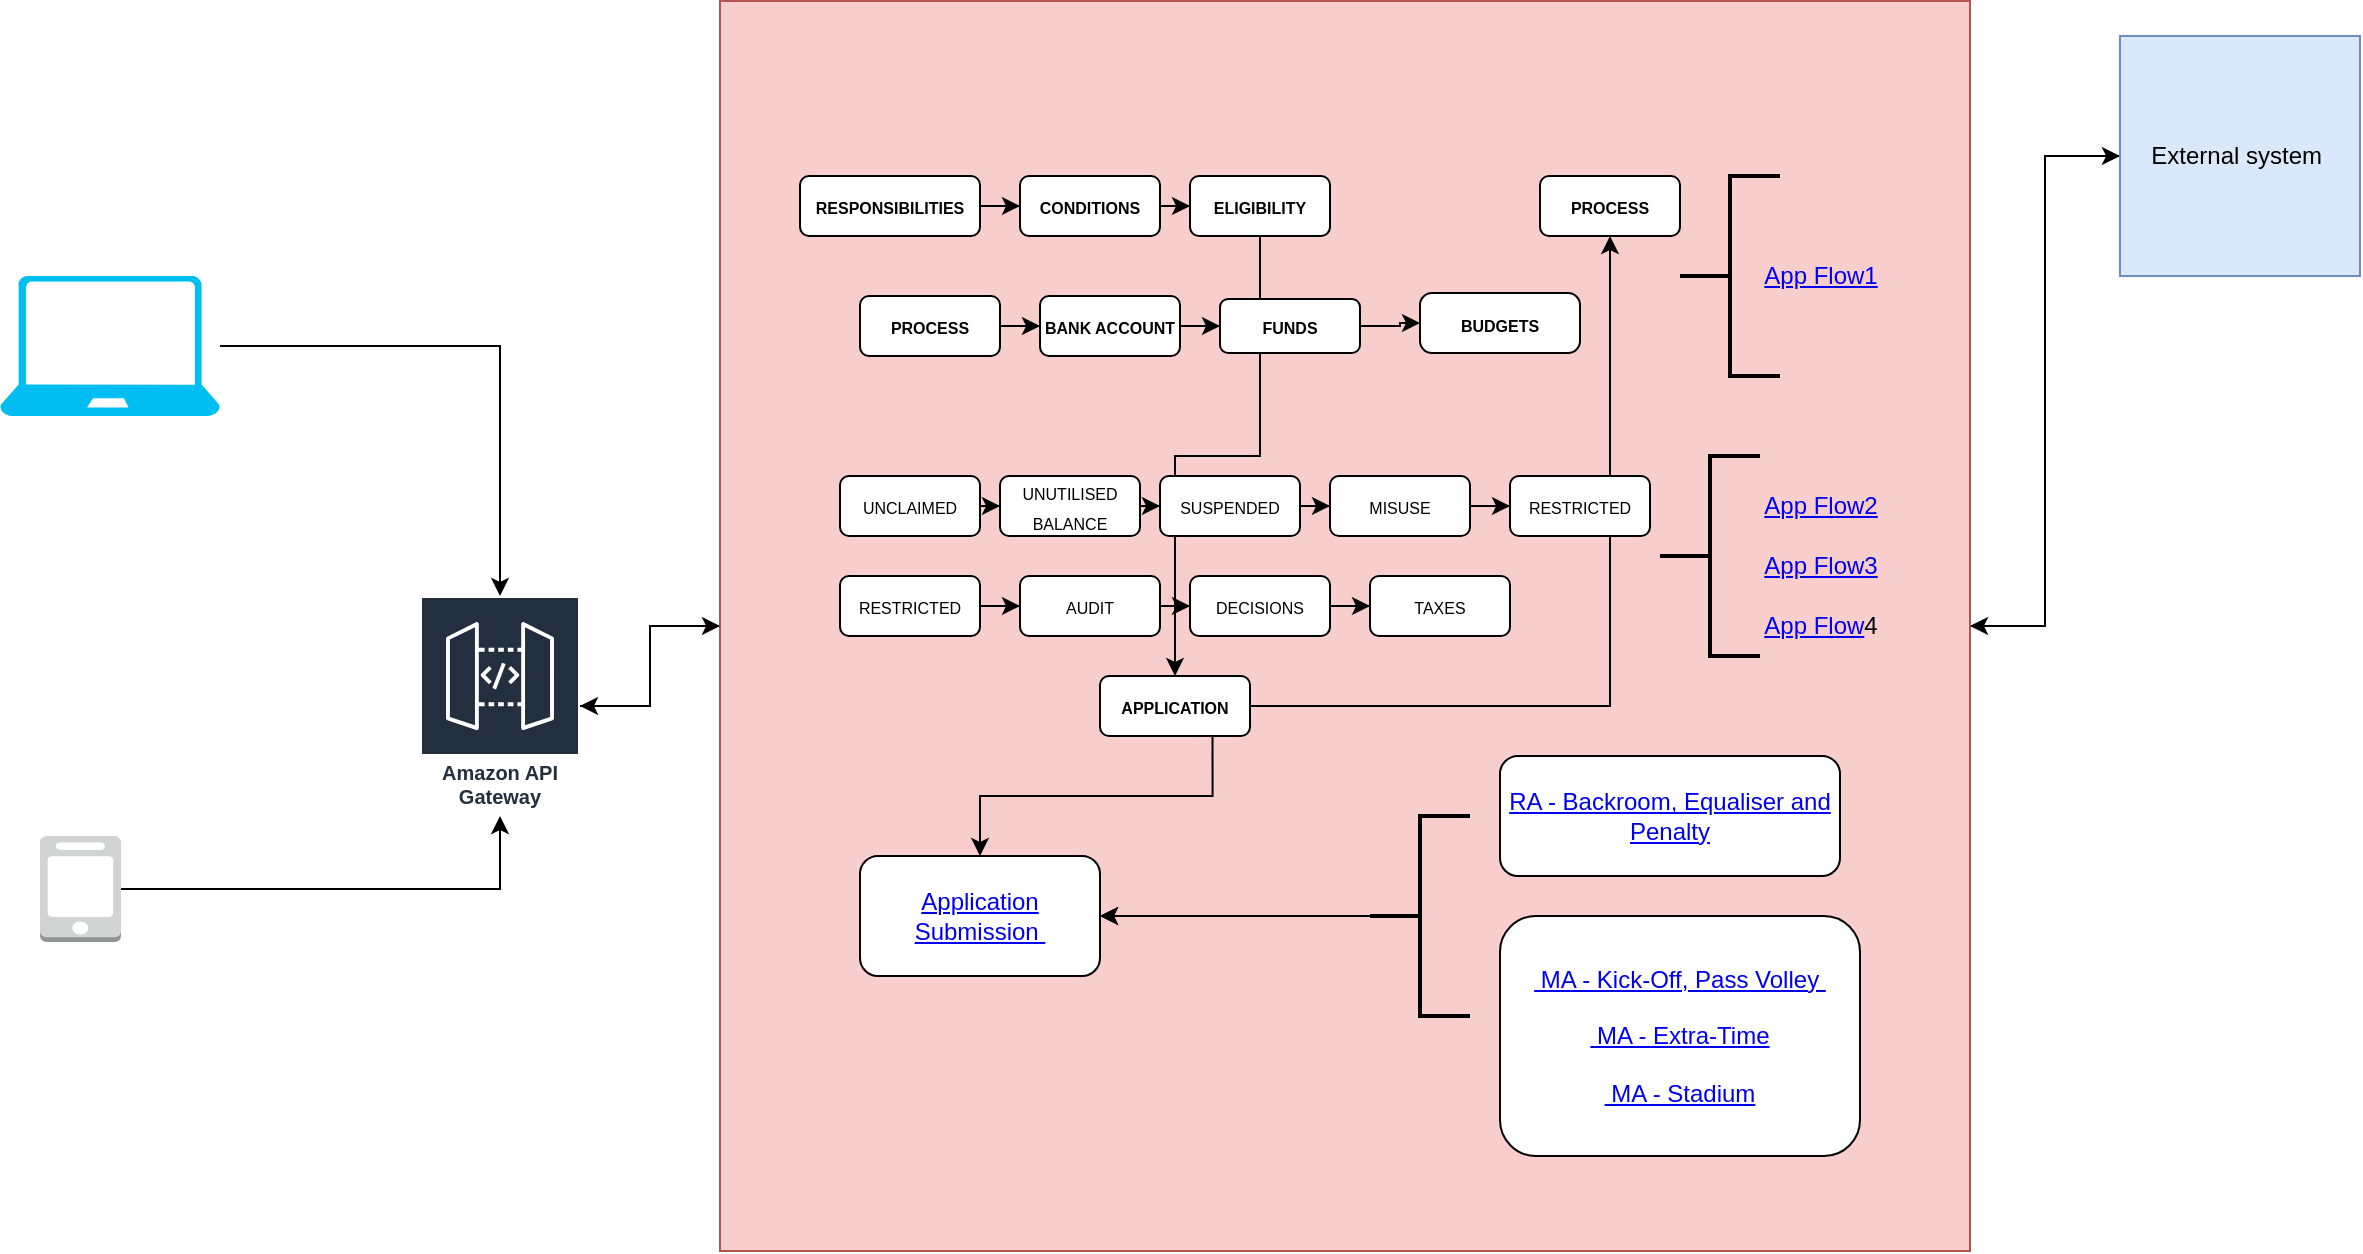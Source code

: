 <mxfile version="21.6.6" type="github">
  <diagram id="GSaXNA42wL7wWPPlso_6" name="Page-2">
    <mxGraphModel dx="2840" dy="1087" grid="1" gridSize="10" guides="1" tooltips="1" connect="1" arrows="1" fold="1" page="1" pageScale="1" pageWidth="850" pageHeight="1100" math="0" shadow="0">
      <root>
        <mxCell id="0" />
        <mxCell id="1" parent="0" />
        <mxCell id="zUV99RypPYIHrfg9l5o8-115" style="edgeStyle=orthogonalEdgeStyle;rounded=0;orthogonalLoop=1;jettySize=auto;html=1;" edge="1" parent="1" source="zUV99RypPYIHrfg9l5o8-1" target="zUV99RypPYIHrfg9l5o8-109">
          <mxGeometry relative="1" as="geometry" />
        </mxCell>
        <mxCell id="zUV99RypPYIHrfg9l5o8-1" value="" style="outlineConnect=0;dashed=0;verticalLabelPosition=bottom;verticalAlign=top;align=center;html=1;shape=mxgraph.aws3.mobile_client;fillColor=#D2D3D3;gradientColor=none;" vertex="1" parent="1">
          <mxGeometry x="-240" y="650" width="40.5" height="53" as="geometry" />
        </mxCell>
        <mxCell id="zUV99RypPYIHrfg9l5o8-114" style="edgeStyle=orthogonalEdgeStyle;rounded=0;orthogonalLoop=1;jettySize=auto;html=1;" edge="1" parent="1" source="zUV99RypPYIHrfg9l5o8-3" target="zUV99RypPYIHrfg9l5o8-109">
          <mxGeometry relative="1" as="geometry" />
        </mxCell>
        <mxCell id="zUV99RypPYIHrfg9l5o8-3" value="" style="verticalLabelPosition=bottom;html=1;verticalAlign=top;align=center;strokeColor=none;fillColor=#00BEF2;shape=mxgraph.azure.laptop;pointerEvents=1;" vertex="1" parent="1">
          <mxGeometry x="-260" y="370" width="110" height="70" as="geometry" />
        </mxCell>
        <mxCell id="zUV99RypPYIHrfg9l5o8-117" value="" style="edgeStyle=orthogonalEdgeStyle;rounded=0;orthogonalLoop=1;jettySize=auto;html=1;" edge="1" parent="1" source="zUV99RypPYIHrfg9l5o8-4" target="zUV99RypPYIHrfg9l5o8-105">
          <mxGeometry relative="1" as="geometry" />
        </mxCell>
        <mxCell id="zUV99RypPYIHrfg9l5o8-122" style="edgeStyle=orthogonalEdgeStyle;rounded=0;orthogonalLoop=1;jettySize=auto;html=1;" edge="1" parent="1" source="zUV99RypPYIHrfg9l5o8-4" target="zUV99RypPYIHrfg9l5o8-109">
          <mxGeometry relative="1" as="geometry" />
        </mxCell>
        <mxCell id="zUV99RypPYIHrfg9l5o8-4" value="" style="whiteSpace=wrap;html=1;aspect=fixed;fillColor=#f8cecc;strokeColor=#b85450;" vertex="1" parent="1">
          <mxGeometry x="100" y="232.5" width="625" height="625" as="geometry" />
        </mxCell>
        <mxCell id="zUV99RypPYIHrfg9l5o8-31" value="" style="edgeStyle=orthogonalEdgeStyle;rounded=0;orthogonalLoop=1;jettySize=auto;html=1;" edge="1" parent="1" source="zUV99RypPYIHrfg9l5o8-17" target="zUV99RypPYIHrfg9l5o8-18">
          <mxGeometry relative="1" as="geometry" />
        </mxCell>
        <mxCell id="zUV99RypPYIHrfg9l5o8-17" value="&lt;font style=&quot;font-size: 8px;&quot;&gt;&lt;b&gt;RESPONSIBILITIES&lt;/b&gt;&lt;/font&gt;&lt;span id=&quot;docs-internal-guid-bd438cca-7fff-9b67-0e17-3446350c4fec&quot;&gt;&lt;/span&gt;&lt;span id=&quot;docs-internal-guid-bd438cca-7fff-9b67-0e17-3446350c4fec&quot;&gt;&lt;/span&gt;&lt;span id=&quot;docs-internal-guid-bd438cca-7fff-9b67-0e17-3446350c4fec&quot;&gt;&lt;/span&gt;&lt;span id=&quot;docs-internal-guid-bd438cca-7fff-9b67-0e17-3446350c4fec&quot;&gt;&lt;/span&gt;&lt;span id=&quot;docs-internal-guid-bd438cca-7fff-9b67-0e17-3446350c4fec&quot;&gt;&lt;/span&gt;&lt;span id=&quot;docs-internal-guid-bd438cca-7fff-9b67-0e17-3446350c4fec&quot;&gt;&lt;/span&gt;" style="rounded=1;whiteSpace=wrap;html=1;" vertex="1" parent="1">
          <mxGeometry x="140" y="320" width="90" height="30" as="geometry" />
        </mxCell>
        <mxCell id="zUV99RypPYIHrfg9l5o8-32" value="" style="edgeStyle=orthogonalEdgeStyle;rounded=0;orthogonalLoop=1;jettySize=auto;html=1;" edge="1" parent="1" source="zUV99RypPYIHrfg9l5o8-18" target="zUV99RypPYIHrfg9l5o8-21">
          <mxGeometry relative="1" as="geometry" />
        </mxCell>
        <mxCell id="zUV99RypPYIHrfg9l5o8-18" value="&lt;font style=&quot;font-size: 8px;&quot;&gt;&lt;b&gt;CONDITIONS&lt;/b&gt;&lt;/font&gt;" style="rounded=1;whiteSpace=wrap;html=1;" vertex="1" parent="1">
          <mxGeometry x="250" y="320" width="70" height="30" as="geometry" />
        </mxCell>
        <mxCell id="zUV99RypPYIHrfg9l5o8-34" value="" style="edgeStyle=orthogonalEdgeStyle;rounded=0;orthogonalLoop=1;jettySize=auto;html=1;" edge="1" parent="1" source="zUV99RypPYIHrfg9l5o8-19" target="zUV99RypPYIHrfg9l5o8-20">
          <mxGeometry relative="1" as="geometry" />
        </mxCell>
        <mxCell id="zUV99RypPYIHrfg9l5o8-98" style="edgeStyle=orthogonalEdgeStyle;rounded=0;orthogonalLoop=1;jettySize=auto;html=1;exitX=0.75;exitY=1;exitDx=0;exitDy=0;" edge="1" parent="1" source="zUV99RypPYIHrfg9l5o8-19" target="zUV99RypPYIHrfg9l5o8-94">
          <mxGeometry relative="1" as="geometry" />
        </mxCell>
        <mxCell id="zUV99RypPYIHrfg9l5o8-19" value="&lt;font style=&quot;font-size: 8px;&quot;&gt;&lt;b&gt;APPLICATION&lt;/b&gt;&lt;/font&gt;" style="rounded=1;whiteSpace=wrap;html=1;" vertex="1" parent="1">
          <mxGeometry x="290" y="570" width="75" height="30" as="geometry" />
        </mxCell>
        <mxCell id="zUV99RypPYIHrfg9l5o8-20" value="&lt;font style=&quot;font-size: 8px;&quot;&gt;&lt;b&gt;PROCESS&lt;/b&gt;&lt;/font&gt;" style="rounded=1;whiteSpace=wrap;html=1;" vertex="1" parent="1">
          <mxGeometry x="510" y="320" width="70" height="30" as="geometry" />
        </mxCell>
        <mxCell id="zUV99RypPYIHrfg9l5o8-33" value="" style="edgeStyle=orthogonalEdgeStyle;rounded=0;orthogonalLoop=1;jettySize=auto;html=1;" edge="1" parent="1" source="zUV99RypPYIHrfg9l5o8-21" target="zUV99RypPYIHrfg9l5o8-19">
          <mxGeometry relative="1" as="geometry" />
        </mxCell>
        <mxCell id="zUV99RypPYIHrfg9l5o8-21" value="&lt;font style=&quot;font-size: 8px;&quot;&gt;&lt;b&gt;ELIGIBILITY&lt;/b&gt;&lt;/font&gt;" style="rounded=1;whiteSpace=wrap;html=1;" vertex="1" parent="1">
          <mxGeometry x="335" y="320" width="70" height="30" as="geometry" />
        </mxCell>
        <mxCell id="zUV99RypPYIHrfg9l5o8-22" style="edgeStyle=orthogonalEdgeStyle;rounded=0;orthogonalLoop=1;jettySize=auto;html=1;exitX=0.5;exitY=1;exitDx=0;exitDy=0;" edge="1" parent="1" source="zUV99RypPYIHrfg9l5o8-18" target="zUV99RypPYIHrfg9l5o8-18">
          <mxGeometry relative="1" as="geometry" />
        </mxCell>
        <mxCell id="zUV99RypPYIHrfg9l5o8-41" value="" style="edgeStyle=orthogonalEdgeStyle;rounded=0;orthogonalLoop=1;jettySize=auto;html=1;" edge="1" parent="1" source="zUV99RypPYIHrfg9l5o8-23" target="zUV99RypPYIHrfg9l5o8-25">
          <mxGeometry relative="1" as="geometry" />
        </mxCell>
        <mxCell id="zUV99RypPYIHrfg9l5o8-23" value="&lt;font style=&quot;font-size: 8px;&quot;&gt;&lt;b&gt;FUNDS&lt;/b&gt;&lt;/font&gt;" style="rounded=1;whiteSpace=wrap;html=1;" vertex="1" parent="1">
          <mxGeometry x="350" y="381.5" width="70" height="27" as="geometry" />
        </mxCell>
        <mxCell id="zUV99RypPYIHrfg9l5o8-39" value="" style="edgeStyle=orthogonalEdgeStyle;rounded=0;orthogonalLoop=1;jettySize=auto;html=1;" edge="1" parent="1" source="zUV99RypPYIHrfg9l5o8-24" target="zUV99RypPYIHrfg9l5o8-26">
          <mxGeometry relative="1" as="geometry" />
        </mxCell>
        <mxCell id="zUV99RypPYIHrfg9l5o8-24" value="&lt;font style=&quot;font-size: 8px;&quot;&gt;&lt;b&gt;PROCESS&lt;/b&gt;&lt;/font&gt;" style="rounded=1;whiteSpace=wrap;html=1;" vertex="1" parent="1">
          <mxGeometry x="170" y="380" width="70" height="30" as="geometry" />
        </mxCell>
        <mxCell id="zUV99RypPYIHrfg9l5o8-25" value="&lt;font style=&quot;font-size: 8px;&quot;&gt;&lt;b&gt;BUDGETS&lt;/b&gt;&lt;/font&gt;" style="rounded=1;whiteSpace=wrap;html=1;arcSize=20;" vertex="1" parent="1">
          <mxGeometry x="450" y="378.5" width="80" height="30" as="geometry" />
        </mxCell>
        <mxCell id="zUV99RypPYIHrfg9l5o8-40" value="" style="edgeStyle=orthogonalEdgeStyle;rounded=0;orthogonalLoop=1;jettySize=auto;html=1;" edge="1" parent="1" source="zUV99RypPYIHrfg9l5o8-26" target="zUV99RypPYIHrfg9l5o8-23">
          <mxGeometry relative="1" as="geometry" />
        </mxCell>
        <mxCell id="zUV99RypPYIHrfg9l5o8-26" value="&lt;font style=&quot;font-size: 8px;&quot;&gt;&lt;b&gt;BANK ACCOUNT&lt;/b&gt;&lt;/font&gt;" style="rounded=1;whiteSpace=wrap;html=1;" vertex="1" parent="1">
          <mxGeometry x="260" y="380" width="70" height="30" as="geometry" />
        </mxCell>
        <mxCell id="zUV99RypPYIHrfg9l5o8-42" value="" style="strokeWidth=2;html=1;shape=mxgraph.flowchart.annotation_2;align=left;labelPosition=right;pointerEvents=1;direction=east;" vertex="1" parent="1">
          <mxGeometry x="580" y="320" width="50" height="100" as="geometry" />
        </mxCell>
        <mxCell id="zUV99RypPYIHrfg9l5o8-44" value="&lt;a href=&quot;https://drive.google.com/file/d/1oduVAcMbusg9stKOJ1IKLAgPo_JSWriB/view?usp=sharing&quot;&gt;App&amp;nbsp;Flow1&lt;/a&gt;" style="text;html=1;align=center;verticalAlign=middle;resizable=0;points=[];autosize=1;strokeColor=none;fillColor=none;" vertex="1" parent="1">
          <mxGeometry x="610" y="355" width="80" height="30" as="geometry" />
        </mxCell>
        <mxCell id="zUV99RypPYIHrfg9l5o8-61" value="" style="edgeStyle=orthogonalEdgeStyle;rounded=0;orthogonalLoop=1;jettySize=auto;html=1;" edge="1" parent="1" source="zUV99RypPYIHrfg9l5o8-57" target="zUV99RypPYIHrfg9l5o8-58">
          <mxGeometry relative="1" as="geometry" />
        </mxCell>
        <mxCell id="zUV99RypPYIHrfg9l5o8-57" value="&lt;font style=&quot;font-size: 8px;&quot;&gt;UNCLAIMED&lt;/font&gt;" style="rounded=1;whiteSpace=wrap;html=1;" vertex="1" parent="1">
          <mxGeometry x="160" y="470" width="70" height="30" as="geometry" />
        </mxCell>
        <mxCell id="zUV99RypPYIHrfg9l5o8-75" value="" style="edgeStyle=orthogonalEdgeStyle;rounded=0;orthogonalLoop=1;jettySize=auto;html=1;" edge="1" parent="1" source="zUV99RypPYIHrfg9l5o8-58" target="zUV99RypPYIHrfg9l5o8-65">
          <mxGeometry relative="1" as="geometry" />
        </mxCell>
        <mxCell id="zUV99RypPYIHrfg9l5o8-58" value="&lt;font style=&quot;font-size: 8px;&quot;&gt;UNUTILISED BALANCE&lt;/font&gt;" style="rounded=1;whiteSpace=wrap;html=1;" vertex="1" parent="1">
          <mxGeometry x="240" y="470" width="70" height="30" as="geometry" />
        </mxCell>
        <mxCell id="zUV99RypPYIHrfg9l5o8-86" value="" style="edgeStyle=orthogonalEdgeStyle;rounded=0;orthogonalLoop=1;jettySize=auto;html=1;" edge="1" parent="1" source="zUV99RypPYIHrfg9l5o8-63" target="zUV99RypPYIHrfg9l5o8-66">
          <mxGeometry relative="1" as="geometry" />
        </mxCell>
        <mxCell id="zUV99RypPYIHrfg9l5o8-63" value="&lt;font style=&quot;font-size: 8px;&quot;&gt;AUDIT&lt;/font&gt;" style="rounded=1;whiteSpace=wrap;html=1;" vertex="1" parent="1">
          <mxGeometry x="250" y="520" width="70" height="30" as="geometry" />
        </mxCell>
        <mxCell id="zUV99RypPYIHrfg9l5o8-64" value="&lt;font style=&quot;font-size: 8px;&quot;&gt;RESTRICTED&lt;/font&gt;" style="rounded=1;whiteSpace=wrap;html=1;" vertex="1" parent="1">
          <mxGeometry x="495" y="470" width="70" height="30" as="geometry" />
        </mxCell>
        <mxCell id="zUV99RypPYIHrfg9l5o8-76" value="" style="edgeStyle=orthogonalEdgeStyle;rounded=0;orthogonalLoop=1;jettySize=auto;html=1;" edge="1" parent="1" source="zUV99RypPYIHrfg9l5o8-65" target="zUV99RypPYIHrfg9l5o8-67">
          <mxGeometry relative="1" as="geometry" />
        </mxCell>
        <mxCell id="zUV99RypPYIHrfg9l5o8-65" value="&lt;font style=&quot;font-size: 8px;&quot;&gt;SUSPENDED&lt;/font&gt;" style="rounded=1;whiteSpace=wrap;html=1;" vertex="1" parent="1">
          <mxGeometry x="320" y="470" width="70" height="30" as="geometry" />
        </mxCell>
        <mxCell id="zUV99RypPYIHrfg9l5o8-66" value="&lt;font style=&quot;font-size: 8px;&quot;&gt;DECISIONS&lt;/font&gt;" style="rounded=1;whiteSpace=wrap;html=1;" vertex="1" parent="1">
          <mxGeometry x="335" y="520" width="70" height="30" as="geometry" />
        </mxCell>
        <mxCell id="zUV99RypPYIHrfg9l5o8-77" value="" style="edgeStyle=orthogonalEdgeStyle;rounded=0;orthogonalLoop=1;jettySize=auto;html=1;" edge="1" parent="1" source="zUV99RypPYIHrfg9l5o8-67" target="zUV99RypPYIHrfg9l5o8-64">
          <mxGeometry relative="1" as="geometry" />
        </mxCell>
        <mxCell id="zUV99RypPYIHrfg9l5o8-67" value="&lt;font style=&quot;font-size: 8px;&quot;&gt;MISUSE&lt;/font&gt;" style="rounded=1;whiteSpace=wrap;html=1;" vertex="1" parent="1">
          <mxGeometry x="405" y="470" width="70" height="30" as="geometry" />
        </mxCell>
        <mxCell id="zUV99RypPYIHrfg9l5o8-83" value="" style="edgeStyle=orthogonalEdgeStyle;rounded=0;orthogonalLoop=1;jettySize=auto;html=1;" edge="1" parent="1" source="zUV99RypPYIHrfg9l5o8-82" target="zUV99RypPYIHrfg9l5o8-63">
          <mxGeometry relative="1" as="geometry" />
        </mxCell>
        <mxCell id="zUV99RypPYIHrfg9l5o8-82" value="&lt;font style=&quot;font-size: 8px;&quot;&gt;RESTRICTED&lt;/font&gt;" style="rounded=1;whiteSpace=wrap;html=1;" vertex="1" parent="1">
          <mxGeometry x="160" y="520" width="70" height="30" as="geometry" />
        </mxCell>
        <mxCell id="zUV99RypPYIHrfg9l5o8-88" value="" style="edgeStyle=orthogonalEdgeStyle;rounded=0;orthogonalLoop=1;jettySize=auto;html=1;" edge="1" parent="1" source="zUV99RypPYIHrfg9l5o8-66" target="zUV99RypPYIHrfg9l5o8-62">
          <mxGeometry relative="1" as="geometry">
            <mxPoint x="405" y="535" as="sourcePoint" />
            <mxPoint x="490" y="500" as="targetPoint" />
          </mxGeometry>
        </mxCell>
        <mxCell id="zUV99RypPYIHrfg9l5o8-62" value="&lt;font style=&quot;font-size: 8px;&quot;&gt;TAXES&lt;/font&gt;" style="rounded=1;whiteSpace=wrap;html=1;" vertex="1" parent="1">
          <mxGeometry x="425" y="520" width="70" height="30" as="geometry" />
        </mxCell>
        <mxCell id="zUV99RypPYIHrfg9l5o8-90" value="" style="strokeWidth=2;html=1;shape=mxgraph.flowchart.annotation_2;align=left;labelPosition=right;pointerEvents=1;direction=east;" vertex="1" parent="1">
          <mxGeometry x="570" y="460" width="50" height="100" as="geometry" />
        </mxCell>
        <mxCell id="zUV99RypPYIHrfg9l5o8-91" value="&lt;a href=&quot;https://drive.google.com/file/d/1SwpEaq0mFn2--Wu-9AVyrdNbjBa3LrT7/view?usp=sharing&quot;&gt;App&amp;nbsp;Flow2&lt;/a&gt;" style="text;html=1;align=center;verticalAlign=middle;resizable=0;points=[];autosize=1;strokeColor=none;fillColor=none;" vertex="1" parent="1">
          <mxGeometry x="610" y="470" width="80" height="30" as="geometry" />
        </mxCell>
        <mxCell id="zUV99RypPYIHrfg9l5o8-92" value="&lt;a href=&quot;https://drive.google.com/file/d/18g89C6fYF5i-nobvC9cSjK7K8zZfrIjg/view?usp=sharing&quot;&gt;App&amp;nbsp;Flow3&lt;/a&gt;" style="text;html=1;align=center;verticalAlign=middle;resizable=0;points=[];autosize=1;strokeColor=none;fillColor=none;" vertex="1" parent="1">
          <mxGeometry x="610" y="500" width="80" height="30" as="geometry" />
        </mxCell>
        <mxCell id="zUV99RypPYIHrfg9l5o8-93" value="&lt;a href=&quot;https://drive.google.com/file/d/1KID6Vsfr6u9EKGHkbgI8x0bwXexHC7Mh/view?usp=sharing&quot;&gt;App&amp;nbsp;Flow&lt;/a&gt;4" style="text;html=1;align=center;verticalAlign=middle;resizable=0;points=[];autosize=1;strokeColor=none;fillColor=none;" vertex="1" parent="1">
          <mxGeometry x="610" y="530" width="80" height="30" as="geometry" />
        </mxCell>
        <mxCell id="zUV99RypPYIHrfg9l5o8-94" value="&lt;a href=&quot;https://drive.google.com/file/d/1O_zXei-ndrTcU6nSI0R-1R8S3YrYnWWK/view?usp=sharing&quot;&gt;Application Submission&amp;nbsp;&lt;/a&gt;" style="rounded=1;whiteSpace=wrap;html=1;" vertex="1" parent="1">
          <mxGeometry x="170" y="660" width="120" height="60" as="geometry" />
        </mxCell>
        <mxCell id="zUV99RypPYIHrfg9l5o8-100" value="" style="edgeStyle=orthogonalEdgeStyle;rounded=0;orthogonalLoop=1;jettySize=auto;html=1;" edge="1" parent="1" source="zUV99RypPYIHrfg9l5o8-99" target="zUV99RypPYIHrfg9l5o8-94">
          <mxGeometry relative="1" as="geometry" />
        </mxCell>
        <mxCell id="zUV99RypPYIHrfg9l5o8-101" value="" style="edgeStyle=orthogonalEdgeStyle;rounded=0;orthogonalLoop=1;jettySize=auto;html=1;" edge="1" parent="1" source="zUV99RypPYIHrfg9l5o8-99" target="zUV99RypPYIHrfg9l5o8-94">
          <mxGeometry relative="1" as="geometry" />
        </mxCell>
        <mxCell id="zUV99RypPYIHrfg9l5o8-99" value="" style="strokeWidth=2;html=1;shape=mxgraph.flowchart.annotation_2;align=left;labelPosition=right;pointerEvents=1;" vertex="1" parent="1">
          <mxGeometry x="425" y="640" width="50" height="100" as="geometry" />
        </mxCell>
        <mxCell id="zUV99RypPYIHrfg9l5o8-102" value="&lt;a href=&quot;https://drive.google.com/file/d/1gha_NlfgyI7bgPZfPpfYkZz8moEeKM86/view?usp=sharing&quot;&gt;RA - Backroom, Equaliser and Penalty&lt;/a&gt;" style="rounded=1;whiteSpace=wrap;html=1;" vertex="1" parent="1">
          <mxGeometry x="490" y="610" width="170" height="60" as="geometry" />
        </mxCell>
        <mxCell id="zUV99RypPYIHrfg9l5o8-104" value="&lt;a href=&quot;https://drive.google.com/file/d/1Y5xjl2v7KyL0biV-sUt9JVReb_iDlmp0/view?usp=sharing&quot;&gt;&amp;nbsp;MA - Kick-Off, Pass Volley&amp;nbsp;&lt;br&gt;&lt;/a&gt;&lt;br&gt;&lt;a href=&quot;https://drive.google.com/file/d/1jqBhtALsL8iWC9ZIgrac4wMSQcdWcgAb/view?usp=sharing&quot;&gt;&amp;nbsp;MA - Extra-Time&lt;br&gt;&lt;/a&gt;&lt;br&gt;&lt;a href=&quot;https://drive.google.com/file/d/1TySVbmiHeH0qdHbVMpYbgAKYMC6QVcvo/view?usp=sharing&quot;&gt;&amp;nbsp;MA - Stadium&lt;/a&gt;" style="rounded=1;whiteSpace=wrap;html=1;" vertex="1" parent="1">
          <mxGeometry x="490" y="690" width="180" height="120" as="geometry" />
        </mxCell>
        <mxCell id="zUV99RypPYIHrfg9l5o8-125" style="edgeStyle=orthogonalEdgeStyle;rounded=0;orthogonalLoop=1;jettySize=auto;html=1;entryX=1;entryY=0.5;entryDx=0;entryDy=0;" edge="1" parent="1" source="zUV99RypPYIHrfg9l5o8-105" target="zUV99RypPYIHrfg9l5o8-4">
          <mxGeometry relative="1" as="geometry" />
        </mxCell>
        <mxCell id="zUV99RypPYIHrfg9l5o8-105" value="External system&amp;nbsp;" style="whiteSpace=wrap;html=1;aspect=fixed;fillColor=#dae8fc;strokeColor=#6c8ebf;" vertex="1" parent="1">
          <mxGeometry x="800" y="250" width="120" height="120" as="geometry" />
        </mxCell>
        <mxCell id="zUV99RypPYIHrfg9l5o8-119" value="" style="edgeStyle=orthogonalEdgeStyle;rounded=0;orthogonalLoop=1;jettySize=auto;html=1;" edge="1" parent="1" source="zUV99RypPYIHrfg9l5o8-109" target="zUV99RypPYIHrfg9l5o8-4">
          <mxGeometry relative="1" as="geometry" />
        </mxCell>
        <mxCell id="zUV99RypPYIHrfg9l5o8-109" value="Amazon API Gateway" style="sketch=0;outlineConnect=0;fontColor=#232F3E;gradientColor=none;strokeColor=#ffffff;fillColor=#232F3E;dashed=0;verticalLabelPosition=middle;verticalAlign=bottom;align=center;html=1;whiteSpace=wrap;fontSize=10;fontStyle=1;spacing=3;shape=mxgraph.aws4.productIcon;prIcon=mxgraph.aws4.api_gateway;" vertex="1" parent="1">
          <mxGeometry x="-50" y="530" width="80" height="110" as="geometry" />
        </mxCell>
      </root>
    </mxGraphModel>
  </diagram>
</mxfile>
